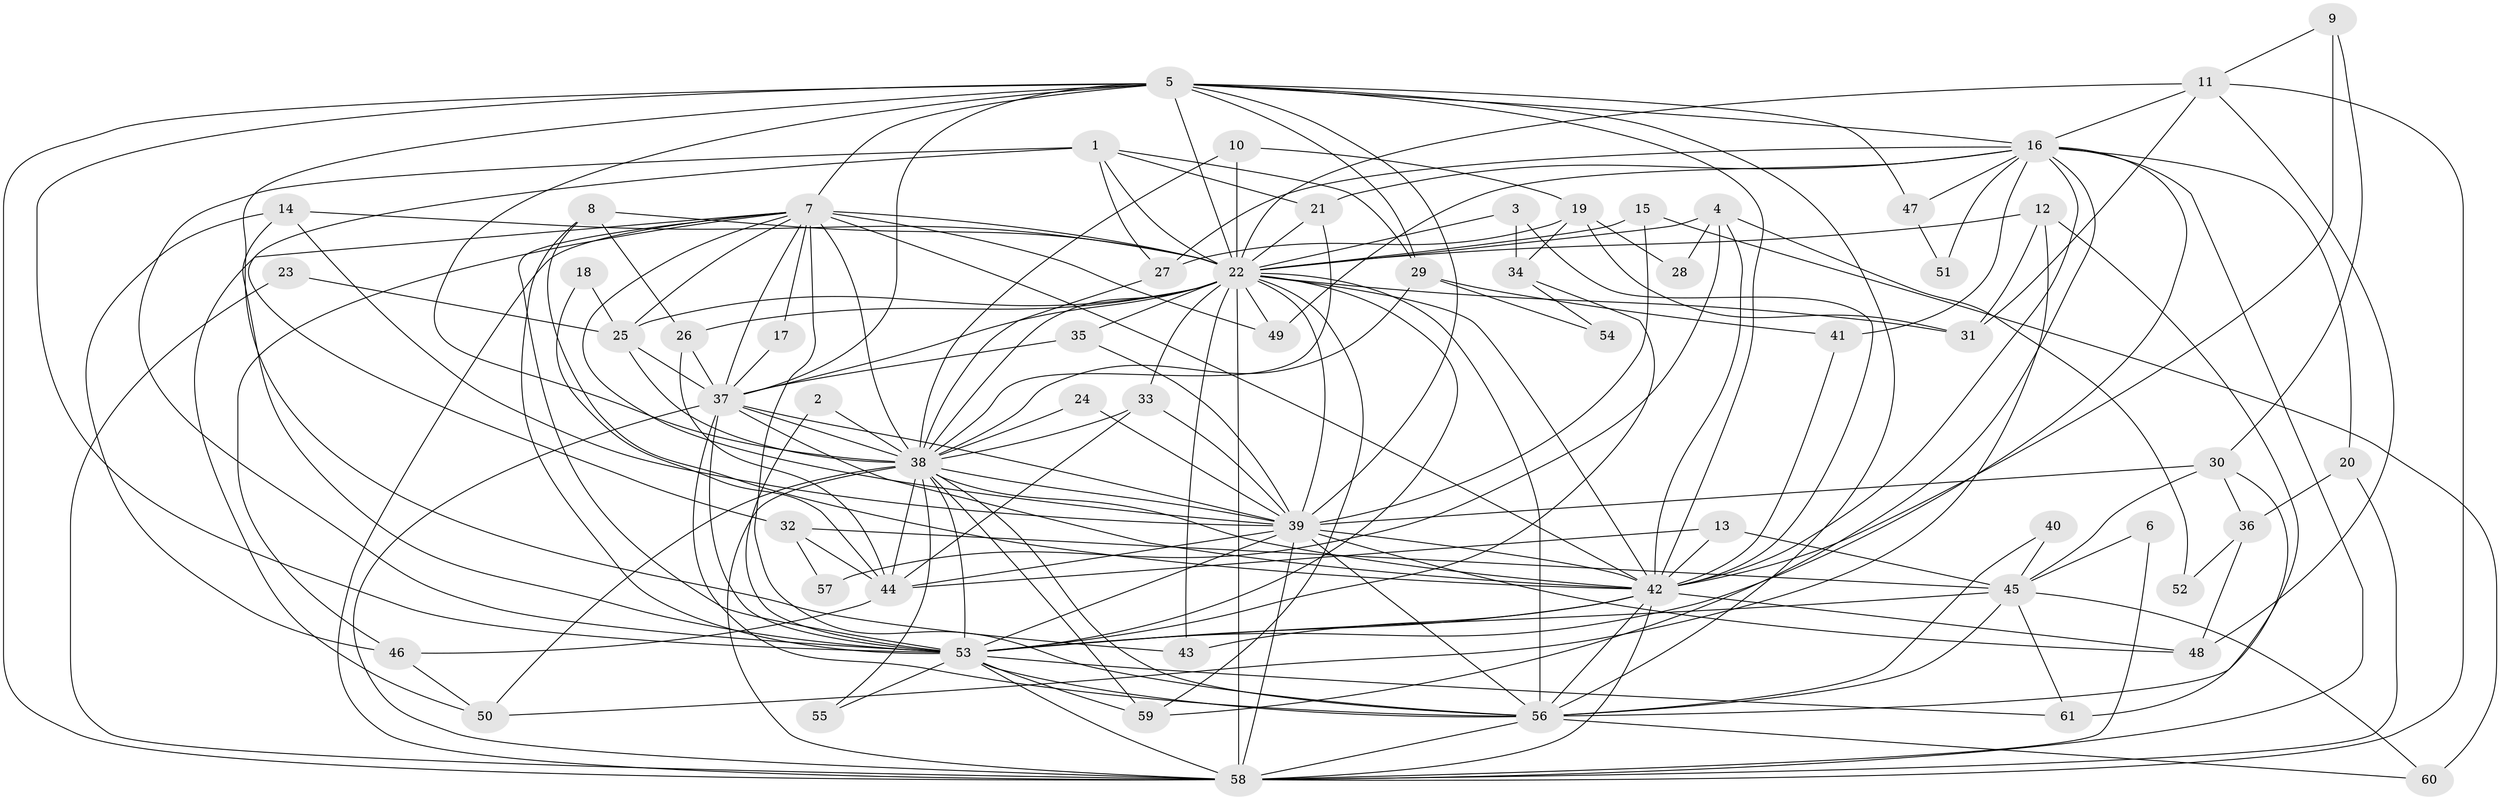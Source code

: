 // original degree distribution, {19: 0.01639344262295082, 22: 0.00819672131147541, 15: 0.02459016393442623, 35: 0.00819672131147541, 20: 0.00819672131147541, 28: 0.00819672131147541, 23: 0.00819672131147541, 6: 0.03278688524590164, 2: 0.5409836065573771, 4: 0.12295081967213115, 11: 0.00819672131147541, 3: 0.1721311475409836, 5: 0.02459016393442623, 14: 0.00819672131147541, 8: 0.00819672131147541}
// Generated by graph-tools (version 1.1) at 2025/01/03/09/25 03:01:13]
// undirected, 61 vertices, 181 edges
graph export_dot {
graph [start="1"]
  node [color=gray90,style=filled];
  1;
  2;
  3;
  4;
  5;
  6;
  7;
  8;
  9;
  10;
  11;
  12;
  13;
  14;
  15;
  16;
  17;
  18;
  19;
  20;
  21;
  22;
  23;
  24;
  25;
  26;
  27;
  28;
  29;
  30;
  31;
  32;
  33;
  34;
  35;
  36;
  37;
  38;
  39;
  40;
  41;
  42;
  43;
  44;
  45;
  46;
  47;
  48;
  49;
  50;
  51;
  52;
  53;
  54;
  55;
  56;
  57;
  58;
  59;
  60;
  61;
  1 -- 21 [weight=1.0];
  1 -- 22 [weight=1.0];
  1 -- 27 [weight=1.0];
  1 -- 29 [weight=1.0];
  1 -- 32 [weight=1.0];
  1 -- 53 [weight=1.0];
  2 -- 38 [weight=1.0];
  2 -- 53 [weight=1.0];
  3 -- 22 [weight=1.0];
  3 -- 34 [weight=1.0];
  3 -- 42 [weight=1.0];
  4 -- 22 [weight=2.0];
  4 -- 28 [weight=1.0];
  4 -- 42 [weight=1.0];
  4 -- 52 [weight=1.0];
  4 -- 57 [weight=1.0];
  5 -- 7 [weight=1.0];
  5 -- 16 [weight=1.0];
  5 -- 22 [weight=2.0];
  5 -- 29 [weight=1.0];
  5 -- 37 [weight=1.0];
  5 -- 38 [weight=1.0];
  5 -- 39 [weight=1.0];
  5 -- 42 [weight=1.0];
  5 -- 43 [weight=1.0];
  5 -- 47 [weight=1.0];
  5 -- 53 [weight=1.0];
  5 -- 56 [weight=1.0];
  5 -- 58 [weight=2.0];
  6 -- 45 [weight=1.0];
  6 -- 58 [weight=1.0];
  7 -- 17 [weight=1.0];
  7 -- 22 [weight=1.0];
  7 -- 25 [weight=1.0];
  7 -- 37 [weight=1.0];
  7 -- 38 [weight=3.0];
  7 -- 39 [weight=1.0];
  7 -- 42 [weight=2.0];
  7 -- 46 [weight=1.0];
  7 -- 49 [weight=1.0];
  7 -- 50 [weight=1.0];
  7 -- 53 [weight=1.0];
  7 -- 56 [weight=1.0];
  7 -- 58 [weight=2.0];
  8 -- 22 [weight=1.0];
  8 -- 26 [weight=1.0];
  8 -- 42 [weight=1.0];
  8 -- 53 [weight=1.0];
  9 -- 11 [weight=1.0];
  9 -- 30 [weight=1.0];
  9 -- 42 [weight=1.0];
  10 -- 19 [weight=1.0];
  10 -- 22 [weight=1.0];
  10 -- 38 [weight=1.0];
  11 -- 16 [weight=1.0];
  11 -- 22 [weight=1.0];
  11 -- 31 [weight=1.0];
  11 -- 48 [weight=1.0];
  11 -- 58 [weight=1.0];
  12 -- 22 [weight=1.0];
  12 -- 31 [weight=1.0];
  12 -- 50 [weight=1.0];
  12 -- 56 [weight=1.0];
  13 -- 42 [weight=1.0];
  13 -- 44 [weight=1.0];
  13 -- 45 [weight=1.0];
  14 -- 22 [weight=1.0];
  14 -- 39 [weight=1.0];
  14 -- 46 [weight=1.0];
  14 -- 53 [weight=1.0];
  15 -- 22 [weight=1.0];
  15 -- 39 [weight=1.0];
  15 -- 60 [weight=1.0];
  16 -- 20 [weight=1.0];
  16 -- 21 [weight=1.0];
  16 -- 27 [weight=1.0];
  16 -- 41 [weight=1.0];
  16 -- 42 [weight=2.0];
  16 -- 47 [weight=1.0];
  16 -- 49 [weight=1.0];
  16 -- 51 [weight=1.0];
  16 -- 53 [weight=1.0];
  16 -- 58 [weight=1.0];
  16 -- 59 [weight=1.0];
  17 -- 37 [weight=1.0];
  18 -- 25 [weight=1.0];
  18 -- 44 [weight=1.0];
  19 -- 27 [weight=1.0];
  19 -- 28 [weight=1.0];
  19 -- 31 [weight=1.0];
  19 -- 34 [weight=1.0];
  20 -- 36 [weight=1.0];
  20 -- 58 [weight=1.0];
  21 -- 22 [weight=1.0];
  21 -- 38 [weight=1.0];
  22 -- 25 [weight=1.0];
  22 -- 26 [weight=1.0];
  22 -- 31 [weight=1.0];
  22 -- 33 [weight=1.0];
  22 -- 35 [weight=1.0];
  22 -- 37 [weight=1.0];
  22 -- 38 [weight=2.0];
  22 -- 39 [weight=2.0];
  22 -- 42 [weight=2.0];
  22 -- 43 [weight=1.0];
  22 -- 49 [weight=1.0];
  22 -- 53 [weight=1.0];
  22 -- 56 [weight=2.0];
  22 -- 58 [weight=3.0];
  22 -- 59 [weight=1.0];
  23 -- 25 [weight=1.0];
  23 -- 58 [weight=1.0];
  24 -- 38 [weight=1.0];
  24 -- 39 [weight=2.0];
  25 -- 37 [weight=1.0];
  25 -- 38 [weight=1.0];
  26 -- 37 [weight=1.0];
  26 -- 44 [weight=1.0];
  27 -- 38 [weight=1.0];
  29 -- 38 [weight=1.0];
  29 -- 41 [weight=1.0];
  29 -- 54 [weight=1.0];
  30 -- 36 [weight=1.0];
  30 -- 39 [weight=1.0];
  30 -- 45 [weight=1.0];
  30 -- 61 [weight=2.0];
  32 -- 44 [weight=1.0];
  32 -- 45 [weight=1.0];
  32 -- 57 [weight=1.0];
  33 -- 38 [weight=1.0];
  33 -- 39 [weight=1.0];
  33 -- 44 [weight=1.0];
  34 -- 53 [weight=1.0];
  34 -- 54 [weight=1.0];
  35 -- 37 [weight=1.0];
  35 -- 39 [weight=1.0];
  36 -- 48 [weight=1.0];
  36 -- 52 [weight=1.0];
  37 -- 38 [weight=3.0];
  37 -- 39 [weight=1.0];
  37 -- 42 [weight=1.0];
  37 -- 53 [weight=1.0];
  37 -- 56 [weight=2.0];
  37 -- 58 [weight=1.0];
  38 -- 39 [weight=2.0];
  38 -- 42 [weight=1.0];
  38 -- 44 [weight=1.0];
  38 -- 50 [weight=1.0];
  38 -- 53 [weight=1.0];
  38 -- 55 [weight=1.0];
  38 -- 56 [weight=1.0];
  38 -- 58 [weight=2.0];
  38 -- 59 [weight=1.0];
  39 -- 42 [weight=1.0];
  39 -- 44 [weight=1.0];
  39 -- 48 [weight=1.0];
  39 -- 53 [weight=1.0];
  39 -- 56 [weight=1.0];
  39 -- 58 [weight=1.0];
  40 -- 45 [weight=1.0];
  40 -- 56 [weight=1.0];
  41 -- 42 [weight=1.0];
  42 -- 43 [weight=1.0];
  42 -- 48 [weight=1.0];
  42 -- 53 [weight=3.0];
  42 -- 56 [weight=1.0];
  42 -- 58 [weight=1.0];
  44 -- 46 [weight=1.0];
  45 -- 53 [weight=2.0];
  45 -- 56 [weight=1.0];
  45 -- 60 [weight=1.0];
  45 -- 61 [weight=1.0];
  46 -- 50 [weight=1.0];
  47 -- 51 [weight=1.0];
  53 -- 55 [weight=1.0];
  53 -- 56 [weight=1.0];
  53 -- 58 [weight=1.0];
  53 -- 59 [weight=1.0];
  53 -- 61 [weight=1.0];
  56 -- 58 [weight=1.0];
  56 -- 60 [weight=1.0];
}
